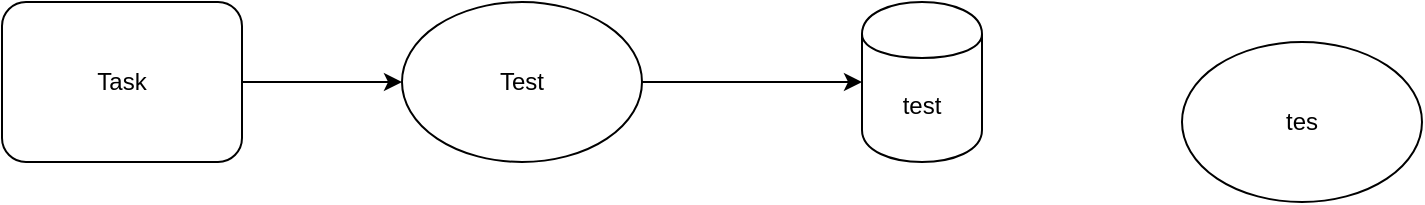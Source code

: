 <mxfile version="14.4.7" type="github">
  <diagram id="jDnu_dIWOn3BXBdkam_3" name="Page-1">
    <mxGraphModel dx="1038" dy="580" grid="1" gridSize="10" guides="1" tooltips="1" connect="1" arrows="1" fold="1" page="1" pageScale="1" pageWidth="850" pageHeight="1100" math="0" shadow="0">
      <root>
        <mxCell id="0" />
        <mxCell id="1" parent="0" />
        <mxCell id="vv_GYCu_j17Oo6LSQTjZ-3" value="" style="edgeStyle=orthogonalEdgeStyle;rounded=0;orthogonalLoop=1;jettySize=auto;html=1;" parent="1" source="vv_GYCu_j17Oo6LSQTjZ-1" target="vv_GYCu_j17Oo6LSQTjZ-2" edge="1">
          <mxGeometry relative="1" as="geometry" />
        </mxCell>
        <mxCell id="vv_GYCu_j17Oo6LSQTjZ-1" value="Task" style="shape=ext;rounded=1;html=1;whiteSpace=wrap;" parent="1" vertex="1">
          <mxGeometry x="20" y="90" width="120" height="80" as="geometry" />
        </mxCell>
        <mxCell id="lhfCGfuBWuVy0MU0NwTS-2" value="" style="edgeStyle=orthogonalEdgeStyle;rounded=0;orthogonalLoop=1;jettySize=auto;html=1;" parent="1" source="vv_GYCu_j17Oo6LSQTjZ-2" target="lhfCGfuBWuVy0MU0NwTS-1" edge="1">
          <mxGeometry relative="1" as="geometry" />
        </mxCell>
        <mxCell id="vv_GYCu_j17Oo6LSQTjZ-2" value="Test" style="ellipse;whiteSpace=wrap;html=1;rounded=1;" parent="1" vertex="1">
          <mxGeometry x="220" y="90" width="120" height="80" as="geometry" />
        </mxCell>
        <mxCell id="lhfCGfuBWuVy0MU0NwTS-1" value="test" style="shape=cylinder;whiteSpace=wrap;html=1;boundedLbl=1;backgroundOutline=1;rounded=1;" parent="1" vertex="1">
          <mxGeometry x="450" y="90" width="60" height="80" as="geometry" />
        </mxCell>
        <mxCell id="499NOf-9ZyhDNyHiHs11-1" value="tes" style="ellipse;whiteSpace=wrap;html=1;" vertex="1" parent="1">
          <mxGeometry x="610" y="110" width="120" height="80" as="geometry" />
        </mxCell>
      </root>
    </mxGraphModel>
  </diagram>
</mxfile>
